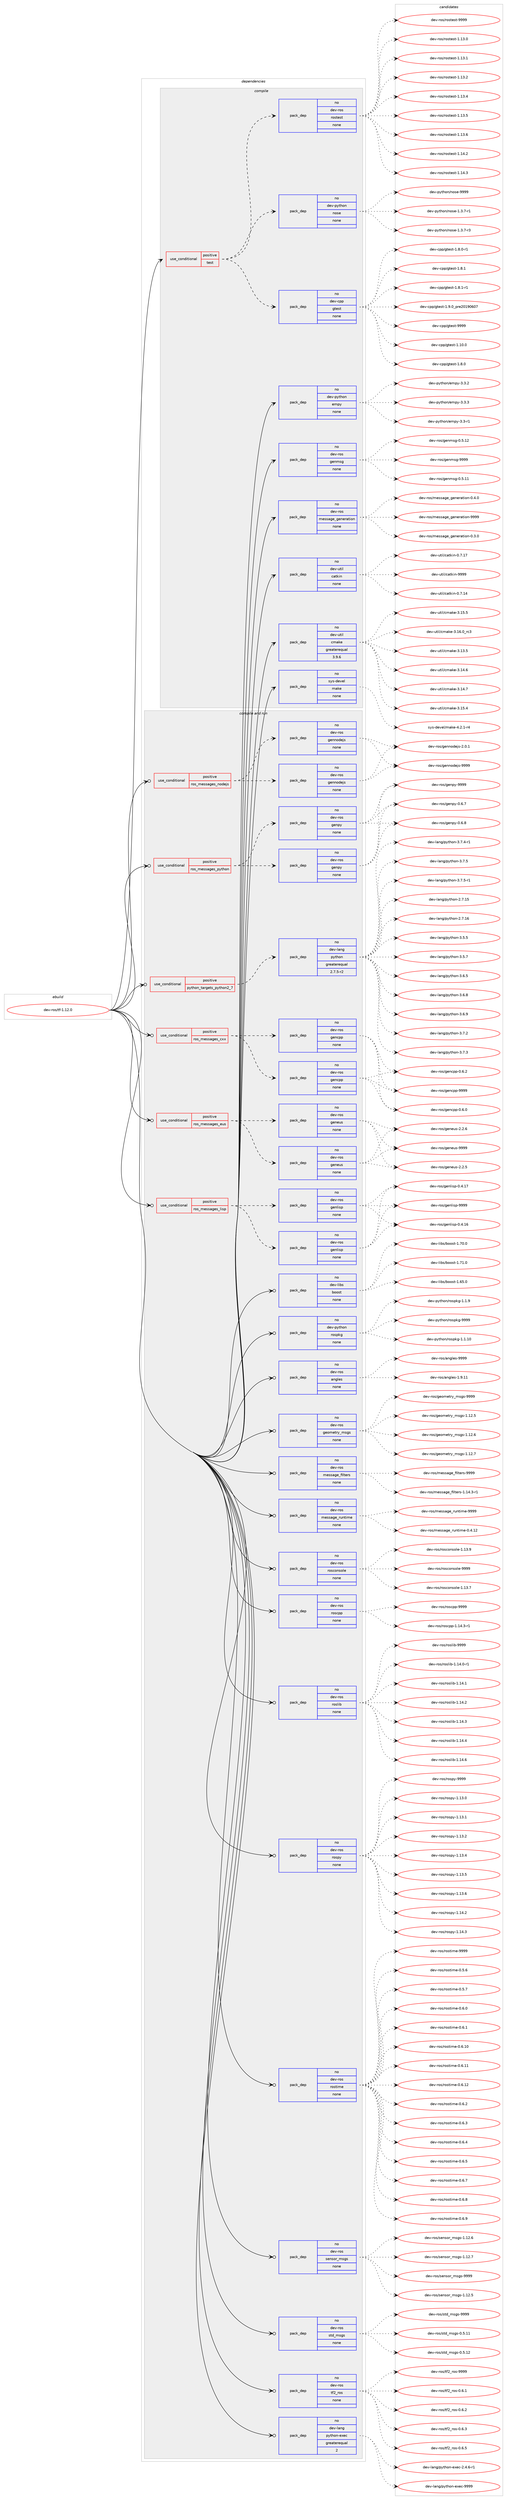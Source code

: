 digraph prolog {

# *************
# Graph options
# *************

newrank=true;
concentrate=true;
compound=true;
graph [rankdir=LR,fontname=Helvetica,fontsize=10,ranksep=1.5];#, ranksep=2.5, nodesep=0.2];
edge  [arrowhead=vee];
node  [fontname=Helvetica,fontsize=10];

# **********
# The ebuild
# **********

subgraph cluster_leftcol {
color=gray;
rank=same;
label=<<i>ebuild</i>>;
id [label="dev-ros/tf-1.12.0", color=red, width=4, href="../dev-ros/tf-1.12.0.svg"];
}

# ****************
# The dependencies
# ****************

subgraph cluster_midcol {
color=gray;
label=<<i>dependencies</i>>;
subgraph cluster_compile {
fillcolor="#eeeeee";
style=filled;
label=<<i>compile</i>>;
subgraph cond156175 {
dependency670715 [label=<<TABLE BORDER="0" CELLBORDER="1" CELLSPACING="0" CELLPADDING="4"><TR><TD ROWSPAN="3" CELLPADDING="10">use_conditional</TD></TR><TR><TD>positive</TD></TR><TR><TD>test</TD></TR></TABLE>>, shape=none, color=red];
subgraph pack502634 {
dependency670716 [label=<<TABLE BORDER="0" CELLBORDER="1" CELLSPACING="0" CELLPADDING="4" WIDTH="220"><TR><TD ROWSPAN="6" CELLPADDING="30">pack_dep</TD></TR><TR><TD WIDTH="110">no</TD></TR><TR><TD>dev-ros</TD></TR><TR><TD>rostest</TD></TR><TR><TD>none</TD></TR><TR><TD></TD></TR></TABLE>>, shape=none, color=blue];
}
dependency670715:e -> dependency670716:w [weight=20,style="dashed",arrowhead="vee"];
subgraph pack502635 {
dependency670717 [label=<<TABLE BORDER="0" CELLBORDER="1" CELLSPACING="0" CELLPADDING="4" WIDTH="220"><TR><TD ROWSPAN="6" CELLPADDING="30">pack_dep</TD></TR><TR><TD WIDTH="110">no</TD></TR><TR><TD>dev-cpp</TD></TR><TR><TD>gtest</TD></TR><TR><TD>none</TD></TR><TR><TD></TD></TR></TABLE>>, shape=none, color=blue];
}
dependency670715:e -> dependency670717:w [weight=20,style="dashed",arrowhead="vee"];
subgraph pack502636 {
dependency670718 [label=<<TABLE BORDER="0" CELLBORDER="1" CELLSPACING="0" CELLPADDING="4" WIDTH="220"><TR><TD ROWSPAN="6" CELLPADDING="30">pack_dep</TD></TR><TR><TD WIDTH="110">no</TD></TR><TR><TD>dev-python</TD></TR><TR><TD>nose</TD></TR><TR><TD>none</TD></TR><TR><TD></TD></TR></TABLE>>, shape=none, color=blue];
}
dependency670715:e -> dependency670718:w [weight=20,style="dashed",arrowhead="vee"];
}
id:e -> dependency670715:w [weight=20,style="solid",arrowhead="vee"];
subgraph pack502637 {
dependency670719 [label=<<TABLE BORDER="0" CELLBORDER="1" CELLSPACING="0" CELLPADDING="4" WIDTH="220"><TR><TD ROWSPAN="6" CELLPADDING="30">pack_dep</TD></TR><TR><TD WIDTH="110">no</TD></TR><TR><TD>dev-python</TD></TR><TR><TD>empy</TD></TR><TR><TD>none</TD></TR><TR><TD></TD></TR></TABLE>>, shape=none, color=blue];
}
id:e -> dependency670719:w [weight=20,style="solid",arrowhead="vee"];
subgraph pack502638 {
dependency670720 [label=<<TABLE BORDER="0" CELLBORDER="1" CELLSPACING="0" CELLPADDING="4" WIDTH="220"><TR><TD ROWSPAN="6" CELLPADDING="30">pack_dep</TD></TR><TR><TD WIDTH="110">no</TD></TR><TR><TD>dev-ros</TD></TR><TR><TD>genmsg</TD></TR><TR><TD>none</TD></TR><TR><TD></TD></TR></TABLE>>, shape=none, color=blue];
}
id:e -> dependency670720:w [weight=20,style="solid",arrowhead="vee"];
subgraph pack502639 {
dependency670721 [label=<<TABLE BORDER="0" CELLBORDER="1" CELLSPACING="0" CELLPADDING="4" WIDTH="220"><TR><TD ROWSPAN="6" CELLPADDING="30">pack_dep</TD></TR><TR><TD WIDTH="110">no</TD></TR><TR><TD>dev-ros</TD></TR><TR><TD>message_generation</TD></TR><TR><TD>none</TD></TR><TR><TD></TD></TR></TABLE>>, shape=none, color=blue];
}
id:e -> dependency670721:w [weight=20,style="solid",arrowhead="vee"];
subgraph pack502640 {
dependency670722 [label=<<TABLE BORDER="0" CELLBORDER="1" CELLSPACING="0" CELLPADDING="4" WIDTH="220"><TR><TD ROWSPAN="6" CELLPADDING="30">pack_dep</TD></TR><TR><TD WIDTH="110">no</TD></TR><TR><TD>dev-util</TD></TR><TR><TD>catkin</TD></TR><TR><TD>none</TD></TR><TR><TD></TD></TR></TABLE>>, shape=none, color=blue];
}
id:e -> dependency670722:w [weight=20,style="solid",arrowhead="vee"];
subgraph pack502641 {
dependency670723 [label=<<TABLE BORDER="0" CELLBORDER="1" CELLSPACING="0" CELLPADDING="4" WIDTH="220"><TR><TD ROWSPAN="6" CELLPADDING="30">pack_dep</TD></TR><TR><TD WIDTH="110">no</TD></TR><TR><TD>dev-util</TD></TR><TR><TD>cmake</TD></TR><TR><TD>greaterequal</TD></TR><TR><TD>3.9.6</TD></TR></TABLE>>, shape=none, color=blue];
}
id:e -> dependency670723:w [weight=20,style="solid",arrowhead="vee"];
subgraph pack502642 {
dependency670724 [label=<<TABLE BORDER="0" CELLBORDER="1" CELLSPACING="0" CELLPADDING="4" WIDTH="220"><TR><TD ROWSPAN="6" CELLPADDING="30">pack_dep</TD></TR><TR><TD WIDTH="110">no</TD></TR><TR><TD>sys-devel</TD></TR><TR><TD>make</TD></TR><TR><TD>none</TD></TR><TR><TD></TD></TR></TABLE>>, shape=none, color=blue];
}
id:e -> dependency670724:w [weight=20,style="solid",arrowhead="vee"];
}
subgraph cluster_compileandrun {
fillcolor="#eeeeee";
style=filled;
label=<<i>compile and run</i>>;
subgraph cond156176 {
dependency670725 [label=<<TABLE BORDER="0" CELLBORDER="1" CELLSPACING="0" CELLPADDING="4"><TR><TD ROWSPAN="3" CELLPADDING="10">use_conditional</TD></TR><TR><TD>positive</TD></TR><TR><TD>python_targets_python2_7</TD></TR></TABLE>>, shape=none, color=red];
subgraph pack502643 {
dependency670726 [label=<<TABLE BORDER="0" CELLBORDER="1" CELLSPACING="0" CELLPADDING="4" WIDTH="220"><TR><TD ROWSPAN="6" CELLPADDING="30">pack_dep</TD></TR><TR><TD WIDTH="110">no</TD></TR><TR><TD>dev-lang</TD></TR><TR><TD>python</TD></TR><TR><TD>greaterequal</TD></TR><TR><TD>2.7.5-r2</TD></TR></TABLE>>, shape=none, color=blue];
}
dependency670725:e -> dependency670726:w [weight=20,style="dashed",arrowhead="vee"];
}
id:e -> dependency670725:w [weight=20,style="solid",arrowhead="odotvee"];
subgraph cond156177 {
dependency670727 [label=<<TABLE BORDER="0" CELLBORDER="1" CELLSPACING="0" CELLPADDING="4"><TR><TD ROWSPAN="3" CELLPADDING="10">use_conditional</TD></TR><TR><TD>positive</TD></TR><TR><TD>ros_messages_cxx</TD></TR></TABLE>>, shape=none, color=red];
subgraph pack502644 {
dependency670728 [label=<<TABLE BORDER="0" CELLBORDER="1" CELLSPACING="0" CELLPADDING="4" WIDTH="220"><TR><TD ROWSPAN="6" CELLPADDING="30">pack_dep</TD></TR><TR><TD WIDTH="110">no</TD></TR><TR><TD>dev-ros</TD></TR><TR><TD>gencpp</TD></TR><TR><TD>none</TD></TR><TR><TD></TD></TR></TABLE>>, shape=none, color=blue];
}
dependency670727:e -> dependency670728:w [weight=20,style="dashed",arrowhead="vee"];
subgraph pack502645 {
dependency670729 [label=<<TABLE BORDER="0" CELLBORDER="1" CELLSPACING="0" CELLPADDING="4" WIDTH="220"><TR><TD ROWSPAN="6" CELLPADDING="30">pack_dep</TD></TR><TR><TD WIDTH="110">no</TD></TR><TR><TD>dev-ros</TD></TR><TR><TD>gencpp</TD></TR><TR><TD>none</TD></TR><TR><TD></TD></TR></TABLE>>, shape=none, color=blue];
}
dependency670727:e -> dependency670729:w [weight=20,style="dashed",arrowhead="vee"];
}
id:e -> dependency670727:w [weight=20,style="solid",arrowhead="odotvee"];
subgraph cond156178 {
dependency670730 [label=<<TABLE BORDER="0" CELLBORDER="1" CELLSPACING="0" CELLPADDING="4"><TR><TD ROWSPAN="3" CELLPADDING="10">use_conditional</TD></TR><TR><TD>positive</TD></TR><TR><TD>ros_messages_eus</TD></TR></TABLE>>, shape=none, color=red];
subgraph pack502646 {
dependency670731 [label=<<TABLE BORDER="0" CELLBORDER="1" CELLSPACING="0" CELLPADDING="4" WIDTH="220"><TR><TD ROWSPAN="6" CELLPADDING="30">pack_dep</TD></TR><TR><TD WIDTH="110">no</TD></TR><TR><TD>dev-ros</TD></TR><TR><TD>geneus</TD></TR><TR><TD>none</TD></TR><TR><TD></TD></TR></TABLE>>, shape=none, color=blue];
}
dependency670730:e -> dependency670731:w [weight=20,style="dashed",arrowhead="vee"];
subgraph pack502647 {
dependency670732 [label=<<TABLE BORDER="0" CELLBORDER="1" CELLSPACING="0" CELLPADDING="4" WIDTH="220"><TR><TD ROWSPAN="6" CELLPADDING="30">pack_dep</TD></TR><TR><TD WIDTH="110">no</TD></TR><TR><TD>dev-ros</TD></TR><TR><TD>geneus</TD></TR><TR><TD>none</TD></TR><TR><TD></TD></TR></TABLE>>, shape=none, color=blue];
}
dependency670730:e -> dependency670732:w [weight=20,style="dashed",arrowhead="vee"];
}
id:e -> dependency670730:w [weight=20,style="solid",arrowhead="odotvee"];
subgraph cond156179 {
dependency670733 [label=<<TABLE BORDER="0" CELLBORDER="1" CELLSPACING="0" CELLPADDING="4"><TR><TD ROWSPAN="3" CELLPADDING="10">use_conditional</TD></TR><TR><TD>positive</TD></TR><TR><TD>ros_messages_lisp</TD></TR></TABLE>>, shape=none, color=red];
subgraph pack502648 {
dependency670734 [label=<<TABLE BORDER="0" CELLBORDER="1" CELLSPACING="0" CELLPADDING="4" WIDTH="220"><TR><TD ROWSPAN="6" CELLPADDING="30">pack_dep</TD></TR><TR><TD WIDTH="110">no</TD></TR><TR><TD>dev-ros</TD></TR><TR><TD>genlisp</TD></TR><TR><TD>none</TD></TR><TR><TD></TD></TR></TABLE>>, shape=none, color=blue];
}
dependency670733:e -> dependency670734:w [weight=20,style="dashed",arrowhead="vee"];
subgraph pack502649 {
dependency670735 [label=<<TABLE BORDER="0" CELLBORDER="1" CELLSPACING="0" CELLPADDING="4" WIDTH="220"><TR><TD ROWSPAN="6" CELLPADDING="30">pack_dep</TD></TR><TR><TD WIDTH="110">no</TD></TR><TR><TD>dev-ros</TD></TR><TR><TD>genlisp</TD></TR><TR><TD>none</TD></TR><TR><TD></TD></TR></TABLE>>, shape=none, color=blue];
}
dependency670733:e -> dependency670735:w [weight=20,style="dashed",arrowhead="vee"];
}
id:e -> dependency670733:w [weight=20,style="solid",arrowhead="odotvee"];
subgraph cond156180 {
dependency670736 [label=<<TABLE BORDER="0" CELLBORDER="1" CELLSPACING="0" CELLPADDING="4"><TR><TD ROWSPAN="3" CELLPADDING="10">use_conditional</TD></TR><TR><TD>positive</TD></TR><TR><TD>ros_messages_nodejs</TD></TR></TABLE>>, shape=none, color=red];
subgraph pack502650 {
dependency670737 [label=<<TABLE BORDER="0" CELLBORDER="1" CELLSPACING="0" CELLPADDING="4" WIDTH="220"><TR><TD ROWSPAN="6" CELLPADDING="30">pack_dep</TD></TR><TR><TD WIDTH="110">no</TD></TR><TR><TD>dev-ros</TD></TR><TR><TD>gennodejs</TD></TR><TR><TD>none</TD></TR><TR><TD></TD></TR></TABLE>>, shape=none, color=blue];
}
dependency670736:e -> dependency670737:w [weight=20,style="dashed",arrowhead="vee"];
subgraph pack502651 {
dependency670738 [label=<<TABLE BORDER="0" CELLBORDER="1" CELLSPACING="0" CELLPADDING="4" WIDTH="220"><TR><TD ROWSPAN="6" CELLPADDING="30">pack_dep</TD></TR><TR><TD WIDTH="110">no</TD></TR><TR><TD>dev-ros</TD></TR><TR><TD>gennodejs</TD></TR><TR><TD>none</TD></TR><TR><TD></TD></TR></TABLE>>, shape=none, color=blue];
}
dependency670736:e -> dependency670738:w [weight=20,style="dashed",arrowhead="vee"];
}
id:e -> dependency670736:w [weight=20,style="solid",arrowhead="odotvee"];
subgraph cond156181 {
dependency670739 [label=<<TABLE BORDER="0" CELLBORDER="1" CELLSPACING="0" CELLPADDING="4"><TR><TD ROWSPAN="3" CELLPADDING="10">use_conditional</TD></TR><TR><TD>positive</TD></TR><TR><TD>ros_messages_python</TD></TR></TABLE>>, shape=none, color=red];
subgraph pack502652 {
dependency670740 [label=<<TABLE BORDER="0" CELLBORDER="1" CELLSPACING="0" CELLPADDING="4" WIDTH="220"><TR><TD ROWSPAN="6" CELLPADDING="30">pack_dep</TD></TR><TR><TD WIDTH="110">no</TD></TR><TR><TD>dev-ros</TD></TR><TR><TD>genpy</TD></TR><TR><TD>none</TD></TR><TR><TD></TD></TR></TABLE>>, shape=none, color=blue];
}
dependency670739:e -> dependency670740:w [weight=20,style="dashed",arrowhead="vee"];
subgraph pack502653 {
dependency670741 [label=<<TABLE BORDER="0" CELLBORDER="1" CELLSPACING="0" CELLPADDING="4" WIDTH="220"><TR><TD ROWSPAN="6" CELLPADDING="30">pack_dep</TD></TR><TR><TD WIDTH="110">no</TD></TR><TR><TD>dev-ros</TD></TR><TR><TD>genpy</TD></TR><TR><TD>none</TD></TR><TR><TD></TD></TR></TABLE>>, shape=none, color=blue];
}
dependency670739:e -> dependency670741:w [weight=20,style="dashed",arrowhead="vee"];
}
id:e -> dependency670739:w [weight=20,style="solid",arrowhead="odotvee"];
subgraph pack502654 {
dependency670742 [label=<<TABLE BORDER="0" CELLBORDER="1" CELLSPACING="0" CELLPADDING="4" WIDTH="220"><TR><TD ROWSPAN="6" CELLPADDING="30">pack_dep</TD></TR><TR><TD WIDTH="110">no</TD></TR><TR><TD>dev-lang</TD></TR><TR><TD>python-exec</TD></TR><TR><TD>greaterequal</TD></TR><TR><TD>2</TD></TR></TABLE>>, shape=none, color=blue];
}
id:e -> dependency670742:w [weight=20,style="solid",arrowhead="odotvee"];
subgraph pack502655 {
dependency670743 [label=<<TABLE BORDER="0" CELLBORDER="1" CELLSPACING="0" CELLPADDING="4" WIDTH="220"><TR><TD ROWSPAN="6" CELLPADDING="30">pack_dep</TD></TR><TR><TD WIDTH="110">no</TD></TR><TR><TD>dev-libs</TD></TR><TR><TD>boost</TD></TR><TR><TD>none</TD></TR><TR><TD></TD></TR></TABLE>>, shape=none, color=blue];
}
id:e -> dependency670743:w [weight=20,style="solid",arrowhead="odotvee"];
subgraph pack502656 {
dependency670744 [label=<<TABLE BORDER="0" CELLBORDER="1" CELLSPACING="0" CELLPADDING="4" WIDTH="220"><TR><TD ROWSPAN="6" CELLPADDING="30">pack_dep</TD></TR><TR><TD WIDTH="110">no</TD></TR><TR><TD>dev-python</TD></TR><TR><TD>rospkg</TD></TR><TR><TD>none</TD></TR><TR><TD></TD></TR></TABLE>>, shape=none, color=blue];
}
id:e -> dependency670744:w [weight=20,style="solid",arrowhead="odotvee"];
subgraph pack502657 {
dependency670745 [label=<<TABLE BORDER="0" CELLBORDER="1" CELLSPACING="0" CELLPADDING="4" WIDTH="220"><TR><TD ROWSPAN="6" CELLPADDING="30">pack_dep</TD></TR><TR><TD WIDTH="110">no</TD></TR><TR><TD>dev-ros</TD></TR><TR><TD>angles</TD></TR><TR><TD>none</TD></TR><TR><TD></TD></TR></TABLE>>, shape=none, color=blue];
}
id:e -> dependency670745:w [weight=20,style="solid",arrowhead="odotvee"];
subgraph pack502658 {
dependency670746 [label=<<TABLE BORDER="0" CELLBORDER="1" CELLSPACING="0" CELLPADDING="4" WIDTH="220"><TR><TD ROWSPAN="6" CELLPADDING="30">pack_dep</TD></TR><TR><TD WIDTH="110">no</TD></TR><TR><TD>dev-ros</TD></TR><TR><TD>geometry_msgs</TD></TR><TR><TD>none</TD></TR><TR><TD></TD></TR></TABLE>>, shape=none, color=blue];
}
id:e -> dependency670746:w [weight=20,style="solid",arrowhead="odotvee"];
subgraph pack502659 {
dependency670747 [label=<<TABLE BORDER="0" CELLBORDER="1" CELLSPACING="0" CELLPADDING="4" WIDTH="220"><TR><TD ROWSPAN="6" CELLPADDING="30">pack_dep</TD></TR><TR><TD WIDTH="110">no</TD></TR><TR><TD>dev-ros</TD></TR><TR><TD>message_filters</TD></TR><TR><TD>none</TD></TR><TR><TD></TD></TR></TABLE>>, shape=none, color=blue];
}
id:e -> dependency670747:w [weight=20,style="solid",arrowhead="odotvee"];
subgraph pack502660 {
dependency670748 [label=<<TABLE BORDER="0" CELLBORDER="1" CELLSPACING="0" CELLPADDING="4" WIDTH="220"><TR><TD ROWSPAN="6" CELLPADDING="30">pack_dep</TD></TR><TR><TD WIDTH="110">no</TD></TR><TR><TD>dev-ros</TD></TR><TR><TD>message_runtime</TD></TR><TR><TD>none</TD></TR><TR><TD></TD></TR></TABLE>>, shape=none, color=blue];
}
id:e -> dependency670748:w [weight=20,style="solid",arrowhead="odotvee"];
subgraph pack502661 {
dependency670749 [label=<<TABLE BORDER="0" CELLBORDER="1" CELLSPACING="0" CELLPADDING="4" WIDTH="220"><TR><TD ROWSPAN="6" CELLPADDING="30">pack_dep</TD></TR><TR><TD WIDTH="110">no</TD></TR><TR><TD>dev-ros</TD></TR><TR><TD>rosconsole</TD></TR><TR><TD>none</TD></TR><TR><TD></TD></TR></TABLE>>, shape=none, color=blue];
}
id:e -> dependency670749:w [weight=20,style="solid",arrowhead="odotvee"];
subgraph pack502662 {
dependency670750 [label=<<TABLE BORDER="0" CELLBORDER="1" CELLSPACING="0" CELLPADDING="4" WIDTH="220"><TR><TD ROWSPAN="6" CELLPADDING="30">pack_dep</TD></TR><TR><TD WIDTH="110">no</TD></TR><TR><TD>dev-ros</TD></TR><TR><TD>roscpp</TD></TR><TR><TD>none</TD></TR><TR><TD></TD></TR></TABLE>>, shape=none, color=blue];
}
id:e -> dependency670750:w [weight=20,style="solid",arrowhead="odotvee"];
subgraph pack502663 {
dependency670751 [label=<<TABLE BORDER="0" CELLBORDER="1" CELLSPACING="0" CELLPADDING="4" WIDTH="220"><TR><TD ROWSPAN="6" CELLPADDING="30">pack_dep</TD></TR><TR><TD WIDTH="110">no</TD></TR><TR><TD>dev-ros</TD></TR><TR><TD>roslib</TD></TR><TR><TD>none</TD></TR><TR><TD></TD></TR></TABLE>>, shape=none, color=blue];
}
id:e -> dependency670751:w [weight=20,style="solid",arrowhead="odotvee"];
subgraph pack502664 {
dependency670752 [label=<<TABLE BORDER="0" CELLBORDER="1" CELLSPACING="0" CELLPADDING="4" WIDTH="220"><TR><TD ROWSPAN="6" CELLPADDING="30">pack_dep</TD></TR><TR><TD WIDTH="110">no</TD></TR><TR><TD>dev-ros</TD></TR><TR><TD>rospy</TD></TR><TR><TD>none</TD></TR><TR><TD></TD></TR></TABLE>>, shape=none, color=blue];
}
id:e -> dependency670752:w [weight=20,style="solid",arrowhead="odotvee"];
subgraph pack502665 {
dependency670753 [label=<<TABLE BORDER="0" CELLBORDER="1" CELLSPACING="0" CELLPADDING="4" WIDTH="220"><TR><TD ROWSPAN="6" CELLPADDING="30">pack_dep</TD></TR><TR><TD WIDTH="110">no</TD></TR><TR><TD>dev-ros</TD></TR><TR><TD>rostime</TD></TR><TR><TD>none</TD></TR><TR><TD></TD></TR></TABLE>>, shape=none, color=blue];
}
id:e -> dependency670753:w [weight=20,style="solid",arrowhead="odotvee"];
subgraph pack502666 {
dependency670754 [label=<<TABLE BORDER="0" CELLBORDER="1" CELLSPACING="0" CELLPADDING="4" WIDTH="220"><TR><TD ROWSPAN="6" CELLPADDING="30">pack_dep</TD></TR><TR><TD WIDTH="110">no</TD></TR><TR><TD>dev-ros</TD></TR><TR><TD>sensor_msgs</TD></TR><TR><TD>none</TD></TR><TR><TD></TD></TR></TABLE>>, shape=none, color=blue];
}
id:e -> dependency670754:w [weight=20,style="solid",arrowhead="odotvee"];
subgraph pack502667 {
dependency670755 [label=<<TABLE BORDER="0" CELLBORDER="1" CELLSPACING="0" CELLPADDING="4" WIDTH="220"><TR><TD ROWSPAN="6" CELLPADDING="30">pack_dep</TD></TR><TR><TD WIDTH="110">no</TD></TR><TR><TD>dev-ros</TD></TR><TR><TD>std_msgs</TD></TR><TR><TD>none</TD></TR><TR><TD></TD></TR></TABLE>>, shape=none, color=blue];
}
id:e -> dependency670755:w [weight=20,style="solid",arrowhead="odotvee"];
subgraph pack502668 {
dependency670756 [label=<<TABLE BORDER="0" CELLBORDER="1" CELLSPACING="0" CELLPADDING="4" WIDTH="220"><TR><TD ROWSPAN="6" CELLPADDING="30">pack_dep</TD></TR><TR><TD WIDTH="110">no</TD></TR><TR><TD>dev-ros</TD></TR><TR><TD>tf2_ros</TD></TR><TR><TD>none</TD></TR><TR><TD></TD></TR></TABLE>>, shape=none, color=blue];
}
id:e -> dependency670756:w [weight=20,style="solid",arrowhead="odotvee"];
}
subgraph cluster_run {
fillcolor="#eeeeee";
style=filled;
label=<<i>run</i>>;
}
}

# **************
# The candidates
# **************

subgraph cluster_choices {
rank=same;
color=gray;
label=<<i>candidates</i>>;

subgraph choice502634 {
color=black;
nodesep=1;
choice100101118451141111154711411111511610111511645494649514648 [label="dev-ros/rostest-1.13.0", color=red, width=4,href="../dev-ros/rostest-1.13.0.svg"];
choice100101118451141111154711411111511610111511645494649514649 [label="dev-ros/rostest-1.13.1", color=red, width=4,href="../dev-ros/rostest-1.13.1.svg"];
choice100101118451141111154711411111511610111511645494649514650 [label="dev-ros/rostest-1.13.2", color=red, width=4,href="../dev-ros/rostest-1.13.2.svg"];
choice100101118451141111154711411111511610111511645494649514652 [label="dev-ros/rostest-1.13.4", color=red, width=4,href="../dev-ros/rostest-1.13.4.svg"];
choice100101118451141111154711411111511610111511645494649514653 [label="dev-ros/rostest-1.13.5", color=red, width=4,href="../dev-ros/rostest-1.13.5.svg"];
choice100101118451141111154711411111511610111511645494649514654 [label="dev-ros/rostest-1.13.6", color=red, width=4,href="../dev-ros/rostest-1.13.6.svg"];
choice100101118451141111154711411111511610111511645494649524650 [label="dev-ros/rostest-1.14.2", color=red, width=4,href="../dev-ros/rostest-1.14.2.svg"];
choice100101118451141111154711411111511610111511645494649524651 [label="dev-ros/rostest-1.14.3", color=red, width=4,href="../dev-ros/rostest-1.14.3.svg"];
choice10010111845114111115471141111151161011151164557575757 [label="dev-ros/rostest-9999", color=red, width=4,href="../dev-ros/rostest-9999.svg"];
dependency670716:e -> choice100101118451141111154711411111511610111511645494649514648:w [style=dotted,weight="100"];
dependency670716:e -> choice100101118451141111154711411111511610111511645494649514649:w [style=dotted,weight="100"];
dependency670716:e -> choice100101118451141111154711411111511610111511645494649514650:w [style=dotted,weight="100"];
dependency670716:e -> choice100101118451141111154711411111511610111511645494649514652:w [style=dotted,weight="100"];
dependency670716:e -> choice100101118451141111154711411111511610111511645494649514653:w [style=dotted,weight="100"];
dependency670716:e -> choice100101118451141111154711411111511610111511645494649514654:w [style=dotted,weight="100"];
dependency670716:e -> choice100101118451141111154711411111511610111511645494649524650:w [style=dotted,weight="100"];
dependency670716:e -> choice100101118451141111154711411111511610111511645494649524651:w [style=dotted,weight="100"];
dependency670716:e -> choice10010111845114111115471141111151161011151164557575757:w [style=dotted,weight="100"];
}
subgraph choice502635 {
color=black;
nodesep=1;
choice10010111845991121124710311610111511645494649484648 [label="dev-cpp/gtest-1.10.0", color=red, width=4,href="../dev-cpp/gtest-1.10.0.svg"];
choice100101118459911211247103116101115116454946564648 [label="dev-cpp/gtest-1.8.0", color=red, width=4,href="../dev-cpp/gtest-1.8.0.svg"];
choice1001011184599112112471031161011151164549465646484511449 [label="dev-cpp/gtest-1.8.0-r1", color=red, width=4,href="../dev-cpp/gtest-1.8.0-r1.svg"];
choice100101118459911211247103116101115116454946564649 [label="dev-cpp/gtest-1.8.1", color=red, width=4,href="../dev-cpp/gtest-1.8.1.svg"];
choice1001011184599112112471031161011151164549465646494511449 [label="dev-cpp/gtest-1.8.1-r1", color=red, width=4,href="../dev-cpp/gtest-1.8.1-r1.svg"];
choice100101118459911211247103116101115116454946574648951121141015048495748544855 [label="dev-cpp/gtest-1.9.0_pre20190607", color=red, width=4,href="../dev-cpp/gtest-1.9.0_pre20190607.svg"];
choice1001011184599112112471031161011151164557575757 [label="dev-cpp/gtest-9999", color=red, width=4,href="../dev-cpp/gtest-9999.svg"];
dependency670717:e -> choice10010111845991121124710311610111511645494649484648:w [style=dotted,weight="100"];
dependency670717:e -> choice100101118459911211247103116101115116454946564648:w [style=dotted,weight="100"];
dependency670717:e -> choice1001011184599112112471031161011151164549465646484511449:w [style=dotted,weight="100"];
dependency670717:e -> choice100101118459911211247103116101115116454946564649:w [style=dotted,weight="100"];
dependency670717:e -> choice1001011184599112112471031161011151164549465646494511449:w [style=dotted,weight="100"];
dependency670717:e -> choice100101118459911211247103116101115116454946574648951121141015048495748544855:w [style=dotted,weight="100"];
dependency670717:e -> choice1001011184599112112471031161011151164557575757:w [style=dotted,weight="100"];
}
subgraph choice502636 {
color=black;
nodesep=1;
choice10010111845112121116104111110471101111151014549465146554511449 [label="dev-python/nose-1.3.7-r1", color=red, width=4,href="../dev-python/nose-1.3.7-r1.svg"];
choice10010111845112121116104111110471101111151014549465146554511451 [label="dev-python/nose-1.3.7-r3", color=red, width=4,href="../dev-python/nose-1.3.7-r3.svg"];
choice10010111845112121116104111110471101111151014557575757 [label="dev-python/nose-9999", color=red, width=4,href="../dev-python/nose-9999.svg"];
dependency670718:e -> choice10010111845112121116104111110471101111151014549465146554511449:w [style=dotted,weight="100"];
dependency670718:e -> choice10010111845112121116104111110471101111151014549465146554511451:w [style=dotted,weight="100"];
dependency670718:e -> choice10010111845112121116104111110471101111151014557575757:w [style=dotted,weight="100"];
}
subgraph choice502637 {
color=black;
nodesep=1;
choice1001011184511212111610411111047101109112121455146514511449 [label="dev-python/empy-3.3-r1", color=red, width=4,href="../dev-python/empy-3.3-r1.svg"];
choice1001011184511212111610411111047101109112121455146514650 [label="dev-python/empy-3.3.2", color=red, width=4,href="../dev-python/empy-3.3.2.svg"];
choice1001011184511212111610411111047101109112121455146514651 [label="dev-python/empy-3.3.3", color=red, width=4,href="../dev-python/empy-3.3.3.svg"];
dependency670719:e -> choice1001011184511212111610411111047101109112121455146514511449:w [style=dotted,weight="100"];
dependency670719:e -> choice1001011184511212111610411111047101109112121455146514650:w [style=dotted,weight="100"];
dependency670719:e -> choice1001011184511212111610411111047101109112121455146514651:w [style=dotted,weight="100"];
}
subgraph choice502638 {
color=black;
nodesep=1;
choice100101118451141111154710310111010911510345484653464949 [label="dev-ros/genmsg-0.5.11", color=red, width=4,href="../dev-ros/genmsg-0.5.11.svg"];
choice100101118451141111154710310111010911510345484653464950 [label="dev-ros/genmsg-0.5.12", color=red, width=4,href="../dev-ros/genmsg-0.5.12.svg"];
choice10010111845114111115471031011101091151034557575757 [label="dev-ros/genmsg-9999", color=red, width=4,href="../dev-ros/genmsg-9999.svg"];
dependency670720:e -> choice100101118451141111154710310111010911510345484653464949:w [style=dotted,weight="100"];
dependency670720:e -> choice100101118451141111154710310111010911510345484653464950:w [style=dotted,weight="100"];
dependency670720:e -> choice10010111845114111115471031011101091151034557575757:w [style=dotted,weight="100"];
}
subgraph choice502639 {
color=black;
nodesep=1;
choice1001011184511411111547109101115115971031019510310111010111497116105111110454846514648 [label="dev-ros/message_generation-0.3.0", color=red, width=4,href="../dev-ros/message_generation-0.3.0.svg"];
choice1001011184511411111547109101115115971031019510310111010111497116105111110454846524648 [label="dev-ros/message_generation-0.4.0", color=red, width=4,href="../dev-ros/message_generation-0.4.0.svg"];
choice10010111845114111115471091011151159710310195103101110101114971161051111104557575757 [label="dev-ros/message_generation-9999", color=red, width=4,href="../dev-ros/message_generation-9999.svg"];
dependency670721:e -> choice1001011184511411111547109101115115971031019510310111010111497116105111110454846514648:w [style=dotted,weight="100"];
dependency670721:e -> choice1001011184511411111547109101115115971031019510310111010111497116105111110454846524648:w [style=dotted,weight="100"];
dependency670721:e -> choice10010111845114111115471091011151159710310195103101110101114971161051111104557575757:w [style=dotted,weight="100"];
}
subgraph choice502640 {
color=black;
nodesep=1;
choice1001011184511711610510847999711610710511045484655464952 [label="dev-util/catkin-0.7.14", color=red, width=4,href="../dev-util/catkin-0.7.14.svg"];
choice1001011184511711610510847999711610710511045484655464955 [label="dev-util/catkin-0.7.17", color=red, width=4,href="../dev-util/catkin-0.7.17.svg"];
choice100101118451171161051084799971161071051104557575757 [label="dev-util/catkin-9999", color=red, width=4,href="../dev-util/catkin-9999.svg"];
dependency670722:e -> choice1001011184511711610510847999711610710511045484655464952:w [style=dotted,weight="100"];
dependency670722:e -> choice1001011184511711610510847999711610710511045484655464955:w [style=dotted,weight="100"];
dependency670722:e -> choice100101118451171161051084799971161071051104557575757:w [style=dotted,weight="100"];
}
subgraph choice502641 {
color=black;
nodesep=1;
choice1001011184511711610510847991099710710145514649514653 [label="dev-util/cmake-3.13.5", color=red, width=4,href="../dev-util/cmake-3.13.5.svg"];
choice1001011184511711610510847991099710710145514649524654 [label="dev-util/cmake-3.14.6", color=red, width=4,href="../dev-util/cmake-3.14.6.svg"];
choice1001011184511711610510847991099710710145514649524655 [label="dev-util/cmake-3.14.7", color=red, width=4,href="../dev-util/cmake-3.14.7.svg"];
choice1001011184511711610510847991099710710145514649534652 [label="dev-util/cmake-3.15.4", color=red, width=4,href="../dev-util/cmake-3.15.4.svg"];
choice1001011184511711610510847991099710710145514649534653 [label="dev-util/cmake-3.15.5", color=red, width=4,href="../dev-util/cmake-3.15.5.svg"];
choice1001011184511711610510847991099710710145514649544648951149951 [label="dev-util/cmake-3.16.0_rc3", color=red, width=4,href="../dev-util/cmake-3.16.0_rc3.svg"];
dependency670723:e -> choice1001011184511711610510847991099710710145514649514653:w [style=dotted,weight="100"];
dependency670723:e -> choice1001011184511711610510847991099710710145514649524654:w [style=dotted,weight="100"];
dependency670723:e -> choice1001011184511711610510847991099710710145514649524655:w [style=dotted,weight="100"];
dependency670723:e -> choice1001011184511711610510847991099710710145514649534652:w [style=dotted,weight="100"];
dependency670723:e -> choice1001011184511711610510847991099710710145514649534653:w [style=dotted,weight="100"];
dependency670723:e -> choice1001011184511711610510847991099710710145514649544648951149951:w [style=dotted,weight="100"];
}
subgraph choice502642 {
color=black;
nodesep=1;
choice1151211154510010111810110847109971071014552465046494511452 [label="sys-devel/make-4.2.1-r4", color=red, width=4,href="../sys-devel/make-4.2.1-r4.svg"];
dependency670724:e -> choice1151211154510010111810110847109971071014552465046494511452:w [style=dotted,weight="100"];
}
subgraph choice502643 {
color=black;
nodesep=1;
choice10010111845108971101034711212111610411111045504655464953 [label="dev-lang/python-2.7.15", color=red, width=4,href="../dev-lang/python-2.7.15.svg"];
choice10010111845108971101034711212111610411111045504655464954 [label="dev-lang/python-2.7.16", color=red, width=4,href="../dev-lang/python-2.7.16.svg"];
choice100101118451089711010347112121116104111110455146534653 [label="dev-lang/python-3.5.5", color=red, width=4,href="../dev-lang/python-3.5.5.svg"];
choice100101118451089711010347112121116104111110455146534655 [label="dev-lang/python-3.5.7", color=red, width=4,href="../dev-lang/python-3.5.7.svg"];
choice100101118451089711010347112121116104111110455146544653 [label="dev-lang/python-3.6.5", color=red, width=4,href="../dev-lang/python-3.6.5.svg"];
choice100101118451089711010347112121116104111110455146544656 [label="dev-lang/python-3.6.8", color=red, width=4,href="../dev-lang/python-3.6.8.svg"];
choice100101118451089711010347112121116104111110455146544657 [label="dev-lang/python-3.6.9", color=red, width=4,href="../dev-lang/python-3.6.9.svg"];
choice100101118451089711010347112121116104111110455146554650 [label="dev-lang/python-3.7.2", color=red, width=4,href="../dev-lang/python-3.7.2.svg"];
choice100101118451089711010347112121116104111110455146554651 [label="dev-lang/python-3.7.3", color=red, width=4,href="../dev-lang/python-3.7.3.svg"];
choice1001011184510897110103471121211161041111104551465546524511449 [label="dev-lang/python-3.7.4-r1", color=red, width=4,href="../dev-lang/python-3.7.4-r1.svg"];
choice100101118451089711010347112121116104111110455146554653 [label="dev-lang/python-3.7.5", color=red, width=4,href="../dev-lang/python-3.7.5.svg"];
choice1001011184510897110103471121211161041111104551465546534511449 [label="dev-lang/python-3.7.5-r1", color=red, width=4,href="../dev-lang/python-3.7.5-r1.svg"];
dependency670726:e -> choice10010111845108971101034711212111610411111045504655464953:w [style=dotted,weight="100"];
dependency670726:e -> choice10010111845108971101034711212111610411111045504655464954:w [style=dotted,weight="100"];
dependency670726:e -> choice100101118451089711010347112121116104111110455146534653:w [style=dotted,weight="100"];
dependency670726:e -> choice100101118451089711010347112121116104111110455146534655:w [style=dotted,weight="100"];
dependency670726:e -> choice100101118451089711010347112121116104111110455146544653:w [style=dotted,weight="100"];
dependency670726:e -> choice100101118451089711010347112121116104111110455146544656:w [style=dotted,weight="100"];
dependency670726:e -> choice100101118451089711010347112121116104111110455146544657:w [style=dotted,weight="100"];
dependency670726:e -> choice100101118451089711010347112121116104111110455146554650:w [style=dotted,weight="100"];
dependency670726:e -> choice100101118451089711010347112121116104111110455146554651:w [style=dotted,weight="100"];
dependency670726:e -> choice1001011184510897110103471121211161041111104551465546524511449:w [style=dotted,weight="100"];
dependency670726:e -> choice100101118451089711010347112121116104111110455146554653:w [style=dotted,weight="100"];
dependency670726:e -> choice1001011184510897110103471121211161041111104551465546534511449:w [style=dotted,weight="100"];
}
subgraph choice502644 {
color=black;
nodesep=1;
choice100101118451141111154710310111099112112454846544648 [label="dev-ros/gencpp-0.6.0", color=red, width=4,href="../dev-ros/gencpp-0.6.0.svg"];
choice100101118451141111154710310111099112112454846544650 [label="dev-ros/gencpp-0.6.2", color=red, width=4,href="../dev-ros/gencpp-0.6.2.svg"];
choice1001011184511411111547103101110991121124557575757 [label="dev-ros/gencpp-9999", color=red, width=4,href="../dev-ros/gencpp-9999.svg"];
dependency670728:e -> choice100101118451141111154710310111099112112454846544648:w [style=dotted,weight="100"];
dependency670728:e -> choice100101118451141111154710310111099112112454846544650:w [style=dotted,weight="100"];
dependency670728:e -> choice1001011184511411111547103101110991121124557575757:w [style=dotted,weight="100"];
}
subgraph choice502645 {
color=black;
nodesep=1;
choice100101118451141111154710310111099112112454846544648 [label="dev-ros/gencpp-0.6.0", color=red, width=4,href="../dev-ros/gencpp-0.6.0.svg"];
choice100101118451141111154710310111099112112454846544650 [label="dev-ros/gencpp-0.6.2", color=red, width=4,href="../dev-ros/gencpp-0.6.2.svg"];
choice1001011184511411111547103101110991121124557575757 [label="dev-ros/gencpp-9999", color=red, width=4,href="../dev-ros/gencpp-9999.svg"];
dependency670729:e -> choice100101118451141111154710310111099112112454846544648:w [style=dotted,weight="100"];
dependency670729:e -> choice100101118451141111154710310111099112112454846544650:w [style=dotted,weight="100"];
dependency670729:e -> choice1001011184511411111547103101110991121124557575757:w [style=dotted,weight="100"];
}
subgraph choice502646 {
color=black;
nodesep=1;
choice1001011184511411111547103101110101117115455046504653 [label="dev-ros/geneus-2.2.5", color=red, width=4,href="../dev-ros/geneus-2.2.5.svg"];
choice1001011184511411111547103101110101117115455046504654 [label="dev-ros/geneus-2.2.6", color=red, width=4,href="../dev-ros/geneus-2.2.6.svg"];
choice10010111845114111115471031011101011171154557575757 [label="dev-ros/geneus-9999", color=red, width=4,href="../dev-ros/geneus-9999.svg"];
dependency670731:e -> choice1001011184511411111547103101110101117115455046504653:w [style=dotted,weight="100"];
dependency670731:e -> choice1001011184511411111547103101110101117115455046504654:w [style=dotted,weight="100"];
dependency670731:e -> choice10010111845114111115471031011101011171154557575757:w [style=dotted,weight="100"];
}
subgraph choice502647 {
color=black;
nodesep=1;
choice1001011184511411111547103101110101117115455046504653 [label="dev-ros/geneus-2.2.5", color=red, width=4,href="../dev-ros/geneus-2.2.5.svg"];
choice1001011184511411111547103101110101117115455046504654 [label="dev-ros/geneus-2.2.6", color=red, width=4,href="../dev-ros/geneus-2.2.6.svg"];
choice10010111845114111115471031011101011171154557575757 [label="dev-ros/geneus-9999", color=red, width=4,href="../dev-ros/geneus-9999.svg"];
dependency670732:e -> choice1001011184511411111547103101110101117115455046504653:w [style=dotted,weight="100"];
dependency670732:e -> choice1001011184511411111547103101110101117115455046504654:w [style=dotted,weight="100"];
dependency670732:e -> choice10010111845114111115471031011101011171154557575757:w [style=dotted,weight="100"];
}
subgraph choice502648 {
color=black;
nodesep=1;
choice100101118451141111154710310111010810511511245484652464954 [label="dev-ros/genlisp-0.4.16", color=red, width=4,href="../dev-ros/genlisp-0.4.16.svg"];
choice100101118451141111154710310111010810511511245484652464955 [label="dev-ros/genlisp-0.4.17", color=red, width=4,href="../dev-ros/genlisp-0.4.17.svg"];
choice10010111845114111115471031011101081051151124557575757 [label="dev-ros/genlisp-9999", color=red, width=4,href="../dev-ros/genlisp-9999.svg"];
dependency670734:e -> choice100101118451141111154710310111010810511511245484652464954:w [style=dotted,weight="100"];
dependency670734:e -> choice100101118451141111154710310111010810511511245484652464955:w [style=dotted,weight="100"];
dependency670734:e -> choice10010111845114111115471031011101081051151124557575757:w [style=dotted,weight="100"];
}
subgraph choice502649 {
color=black;
nodesep=1;
choice100101118451141111154710310111010810511511245484652464954 [label="dev-ros/genlisp-0.4.16", color=red, width=4,href="../dev-ros/genlisp-0.4.16.svg"];
choice100101118451141111154710310111010810511511245484652464955 [label="dev-ros/genlisp-0.4.17", color=red, width=4,href="../dev-ros/genlisp-0.4.17.svg"];
choice10010111845114111115471031011101081051151124557575757 [label="dev-ros/genlisp-9999", color=red, width=4,href="../dev-ros/genlisp-9999.svg"];
dependency670735:e -> choice100101118451141111154710310111010810511511245484652464954:w [style=dotted,weight="100"];
dependency670735:e -> choice100101118451141111154710310111010810511511245484652464955:w [style=dotted,weight="100"];
dependency670735:e -> choice10010111845114111115471031011101081051151124557575757:w [style=dotted,weight="100"];
}
subgraph choice502650 {
color=black;
nodesep=1;
choice1001011184511411111547103101110110111100101106115455046484649 [label="dev-ros/gennodejs-2.0.1", color=red, width=4,href="../dev-ros/gennodejs-2.0.1.svg"];
choice10010111845114111115471031011101101111001011061154557575757 [label="dev-ros/gennodejs-9999", color=red, width=4,href="../dev-ros/gennodejs-9999.svg"];
dependency670737:e -> choice1001011184511411111547103101110110111100101106115455046484649:w [style=dotted,weight="100"];
dependency670737:e -> choice10010111845114111115471031011101101111001011061154557575757:w [style=dotted,weight="100"];
}
subgraph choice502651 {
color=black;
nodesep=1;
choice1001011184511411111547103101110110111100101106115455046484649 [label="dev-ros/gennodejs-2.0.1", color=red, width=4,href="../dev-ros/gennodejs-2.0.1.svg"];
choice10010111845114111115471031011101101111001011061154557575757 [label="dev-ros/gennodejs-9999", color=red, width=4,href="../dev-ros/gennodejs-9999.svg"];
dependency670738:e -> choice1001011184511411111547103101110110111100101106115455046484649:w [style=dotted,weight="100"];
dependency670738:e -> choice10010111845114111115471031011101101111001011061154557575757:w [style=dotted,weight="100"];
}
subgraph choice502652 {
color=black;
nodesep=1;
choice1001011184511411111547103101110112121454846544655 [label="dev-ros/genpy-0.6.7", color=red, width=4,href="../dev-ros/genpy-0.6.7.svg"];
choice1001011184511411111547103101110112121454846544656 [label="dev-ros/genpy-0.6.8", color=red, width=4,href="../dev-ros/genpy-0.6.8.svg"];
choice10010111845114111115471031011101121214557575757 [label="dev-ros/genpy-9999", color=red, width=4,href="../dev-ros/genpy-9999.svg"];
dependency670740:e -> choice1001011184511411111547103101110112121454846544655:w [style=dotted,weight="100"];
dependency670740:e -> choice1001011184511411111547103101110112121454846544656:w [style=dotted,weight="100"];
dependency670740:e -> choice10010111845114111115471031011101121214557575757:w [style=dotted,weight="100"];
}
subgraph choice502653 {
color=black;
nodesep=1;
choice1001011184511411111547103101110112121454846544655 [label="dev-ros/genpy-0.6.7", color=red, width=4,href="../dev-ros/genpy-0.6.7.svg"];
choice1001011184511411111547103101110112121454846544656 [label="dev-ros/genpy-0.6.8", color=red, width=4,href="../dev-ros/genpy-0.6.8.svg"];
choice10010111845114111115471031011101121214557575757 [label="dev-ros/genpy-9999", color=red, width=4,href="../dev-ros/genpy-9999.svg"];
dependency670741:e -> choice1001011184511411111547103101110112121454846544655:w [style=dotted,weight="100"];
dependency670741:e -> choice1001011184511411111547103101110112121454846544656:w [style=dotted,weight="100"];
dependency670741:e -> choice10010111845114111115471031011101121214557575757:w [style=dotted,weight="100"];
}
subgraph choice502654 {
color=black;
nodesep=1;
choice10010111845108971101034711212111610411111045101120101994550465246544511449 [label="dev-lang/python-exec-2.4.6-r1", color=red, width=4,href="../dev-lang/python-exec-2.4.6-r1.svg"];
choice10010111845108971101034711212111610411111045101120101994557575757 [label="dev-lang/python-exec-9999", color=red, width=4,href="../dev-lang/python-exec-9999.svg"];
dependency670742:e -> choice10010111845108971101034711212111610411111045101120101994550465246544511449:w [style=dotted,weight="100"];
dependency670742:e -> choice10010111845108971101034711212111610411111045101120101994557575757:w [style=dotted,weight="100"];
}
subgraph choice502655 {
color=black;
nodesep=1;
choice1001011184510810598115479811111111511645494654534648 [label="dev-libs/boost-1.65.0", color=red, width=4,href="../dev-libs/boost-1.65.0.svg"];
choice1001011184510810598115479811111111511645494655484648 [label="dev-libs/boost-1.70.0", color=red, width=4,href="../dev-libs/boost-1.70.0.svg"];
choice1001011184510810598115479811111111511645494655494648 [label="dev-libs/boost-1.71.0", color=red, width=4,href="../dev-libs/boost-1.71.0.svg"];
dependency670743:e -> choice1001011184510810598115479811111111511645494654534648:w [style=dotted,weight="100"];
dependency670743:e -> choice1001011184510810598115479811111111511645494655484648:w [style=dotted,weight="100"];
dependency670743:e -> choice1001011184510810598115479811111111511645494655494648:w [style=dotted,weight="100"];
}
subgraph choice502656 {
color=black;
nodesep=1;
choice100101118451121211161041111104711411111511210710345494649464948 [label="dev-python/rospkg-1.1.10", color=red, width=4,href="../dev-python/rospkg-1.1.10.svg"];
choice1001011184511212111610411111047114111115112107103454946494657 [label="dev-python/rospkg-1.1.9", color=red, width=4,href="../dev-python/rospkg-1.1.9.svg"];
choice10010111845112121116104111110471141111151121071034557575757 [label="dev-python/rospkg-9999", color=red, width=4,href="../dev-python/rospkg-9999.svg"];
dependency670744:e -> choice100101118451121211161041111104711411111511210710345494649464948:w [style=dotted,weight="100"];
dependency670744:e -> choice1001011184511212111610411111047114111115112107103454946494657:w [style=dotted,weight="100"];
dependency670744:e -> choice10010111845112121116104111110471141111151121071034557575757:w [style=dotted,weight="100"];
}
subgraph choice502657 {
color=black;
nodesep=1;
choice10010111845114111115479711010310810111545494657464949 [label="dev-ros/angles-1.9.11", color=red, width=4,href="../dev-ros/angles-1.9.11.svg"];
choice1001011184511411111547971101031081011154557575757 [label="dev-ros/angles-9999", color=red, width=4,href="../dev-ros/angles-9999.svg"];
dependency670745:e -> choice10010111845114111115479711010310810111545494657464949:w [style=dotted,weight="100"];
dependency670745:e -> choice1001011184511411111547971101031081011154557575757:w [style=dotted,weight="100"];
}
subgraph choice502658 {
color=black;
nodesep=1;
choice10010111845114111115471031011111091011161141219510911510311545494649504653 [label="dev-ros/geometry_msgs-1.12.5", color=red, width=4,href="../dev-ros/geometry_msgs-1.12.5.svg"];
choice10010111845114111115471031011111091011161141219510911510311545494649504654 [label="dev-ros/geometry_msgs-1.12.6", color=red, width=4,href="../dev-ros/geometry_msgs-1.12.6.svg"];
choice10010111845114111115471031011111091011161141219510911510311545494649504655 [label="dev-ros/geometry_msgs-1.12.7", color=red, width=4,href="../dev-ros/geometry_msgs-1.12.7.svg"];
choice1001011184511411111547103101111109101116114121951091151031154557575757 [label="dev-ros/geometry_msgs-9999", color=red, width=4,href="../dev-ros/geometry_msgs-9999.svg"];
dependency670746:e -> choice10010111845114111115471031011111091011161141219510911510311545494649504653:w [style=dotted,weight="100"];
dependency670746:e -> choice10010111845114111115471031011111091011161141219510911510311545494649504654:w [style=dotted,weight="100"];
dependency670746:e -> choice10010111845114111115471031011111091011161141219510911510311545494649504655:w [style=dotted,weight="100"];
dependency670746:e -> choice1001011184511411111547103101111109101116114121951091151031154557575757:w [style=dotted,weight="100"];
}
subgraph choice502659 {
color=black;
nodesep=1;
choice10010111845114111115471091011151159710310195102105108116101114115454946495246514511449 [label="dev-ros/message_filters-1.14.3-r1", color=red, width=4,href="../dev-ros/message_filters-1.14.3-r1.svg"];
choice100101118451141111154710910111511597103101951021051081161011141154557575757 [label="dev-ros/message_filters-9999", color=red, width=4,href="../dev-ros/message_filters-9999.svg"];
dependency670747:e -> choice10010111845114111115471091011151159710310195102105108116101114115454946495246514511449:w [style=dotted,weight="100"];
dependency670747:e -> choice100101118451141111154710910111511597103101951021051081161011141154557575757:w [style=dotted,weight="100"];
}
subgraph choice502660 {
color=black;
nodesep=1;
choice1001011184511411111547109101115115971031019511411711011610510910145484652464950 [label="dev-ros/message_runtime-0.4.12", color=red, width=4,href="../dev-ros/message_runtime-0.4.12.svg"];
choice100101118451141111154710910111511597103101951141171101161051091014557575757 [label="dev-ros/message_runtime-9999", color=red, width=4,href="../dev-ros/message_runtime-9999.svg"];
dependency670748:e -> choice1001011184511411111547109101115115971031019511411711011610510910145484652464950:w [style=dotted,weight="100"];
dependency670748:e -> choice100101118451141111154710910111511597103101951141171101161051091014557575757:w [style=dotted,weight="100"];
}
subgraph choice502661 {
color=black;
nodesep=1;
choice10010111845114111115471141111159911111011511110810145494649514655 [label="dev-ros/rosconsole-1.13.7", color=red, width=4,href="../dev-ros/rosconsole-1.13.7.svg"];
choice10010111845114111115471141111159911111011511110810145494649514657 [label="dev-ros/rosconsole-1.13.9", color=red, width=4,href="../dev-ros/rosconsole-1.13.9.svg"];
choice1001011184511411111547114111115991111101151111081014557575757 [label="dev-ros/rosconsole-9999", color=red, width=4,href="../dev-ros/rosconsole-9999.svg"];
dependency670749:e -> choice10010111845114111115471141111159911111011511110810145494649514655:w [style=dotted,weight="100"];
dependency670749:e -> choice10010111845114111115471141111159911111011511110810145494649514657:w [style=dotted,weight="100"];
dependency670749:e -> choice1001011184511411111547114111115991111101151111081014557575757:w [style=dotted,weight="100"];
}
subgraph choice502662 {
color=black;
nodesep=1;
choice100101118451141111154711411111599112112454946495246514511449 [label="dev-ros/roscpp-1.14.3-r1", color=red, width=4,href="../dev-ros/roscpp-1.14.3-r1.svg"];
choice1001011184511411111547114111115991121124557575757 [label="dev-ros/roscpp-9999", color=red, width=4,href="../dev-ros/roscpp-9999.svg"];
dependency670750:e -> choice100101118451141111154711411111599112112454946495246514511449:w [style=dotted,weight="100"];
dependency670750:e -> choice1001011184511411111547114111115991121124557575757:w [style=dotted,weight="100"];
}
subgraph choice502663 {
color=black;
nodesep=1;
choice100101118451141111154711411111510810598454946495246484511449 [label="dev-ros/roslib-1.14.0-r1", color=red, width=4,href="../dev-ros/roslib-1.14.0-r1.svg"];
choice10010111845114111115471141111151081059845494649524649 [label="dev-ros/roslib-1.14.1", color=red, width=4,href="../dev-ros/roslib-1.14.1.svg"];
choice10010111845114111115471141111151081059845494649524650 [label="dev-ros/roslib-1.14.2", color=red, width=4,href="../dev-ros/roslib-1.14.2.svg"];
choice10010111845114111115471141111151081059845494649524651 [label="dev-ros/roslib-1.14.3", color=red, width=4,href="../dev-ros/roslib-1.14.3.svg"];
choice10010111845114111115471141111151081059845494649524652 [label="dev-ros/roslib-1.14.4", color=red, width=4,href="../dev-ros/roslib-1.14.4.svg"];
choice10010111845114111115471141111151081059845494649524654 [label="dev-ros/roslib-1.14.6", color=red, width=4,href="../dev-ros/roslib-1.14.6.svg"];
choice1001011184511411111547114111115108105984557575757 [label="dev-ros/roslib-9999", color=red, width=4,href="../dev-ros/roslib-9999.svg"];
dependency670751:e -> choice100101118451141111154711411111510810598454946495246484511449:w [style=dotted,weight="100"];
dependency670751:e -> choice10010111845114111115471141111151081059845494649524649:w [style=dotted,weight="100"];
dependency670751:e -> choice10010111845114111115471141111151081059845494649524650:w [style=dotted,weight="100"];
dependency670751:e -> choice10010111845114111115471141111151081059845494649524651:w [style=dotted,weight="100"];
dependency670751:e -> choice10010111845114111115471141111151081059845494649524652:w [style=dotted,weight="100"];
dependency670751:e -> choice10010111845114111115471141111151081059845494649524654:w [style=dotted,weight="100"];
dependency670751:e -> choice1001011184511411111547114111115108105984557575757:w [style=dotted,weight="100"];
}
subgraph choice502664 {
color=black;
nodesep=1;
choice100101118451141111154711411111511212145494649514648 [label="dev-ros/rospy-1.13.0", color=red, width=4,href="../dev-ros/rospy-1.13.0.svg"];
choice100101118451141111154711411111511212145494649514649 [label="dev-ros/rospy-1.13.1", color=red, width=4,href="../dev-ros/rospy-1.13.1.svg"];
choice100101118451141111154711411111511212145494649514650 [label="dev-ros/rospy-1.13.2", color=red, width=4,href="../dev-ros/rospy-1.13.2.svg"];
choice100101118451141111154711411111511212145494649514652 [label="dev-ros/rospy-1.13.4", color=red, width=4,href="../dev-ros/rospy-1.13.4.svg"];
choice100101118451141111154711411111511212145494649514653 [label="dev-ros/rospy-1.13.5", color=red, width=4,href="../dev-ros/rospy-1.13.5.svg"];
choice100101118451141111154711411111511212145494649514654 [label="dev-ros/rospy-1.13.6", color=red, width=4,href="../dev-ros/rospy-1.13.6.svg"];
choice100101118451141111154711411111511212145494649524650 [label="dev-ros/rospy-1.14.2", color=red, width=4,href="../dev-ros/rospy-1.14.2.svg"];
choice100101118451141111154711411111511212145494649524651 [label="dev-ros/rospy-1.14.3", color=red, width=4,href="../dev-ros/rospy-1.14.3.svg"];
choice10010111845114111115471141111151121214557575757 [label="dev-ros/rospy-9999", color=red, width=4,href="../dev-ros/rospy-9999.svg"];
dependency670752:e -> choice100101118451141111154711411111511212145494649514648:w [style=dotted,weight="100"];
dependency670752:e -> choice100101118451141111154711411111511212145494649514649:w [style=dotted,weight="100"];
dependency670752:e -> choice100101118451141111154711411111511212145494649514650:w [style=dotted,weight="100"];
dependency670752:e -> choice100101118451141111154711411111511212145494649514652:w [style=dotted,weight="100"];
dependency670752:e -> choice100101118451141111154711411111511212145494649514653:w [style=dotted,weight="100"];
dependency670752:e -> choice100101118451141111154711411111511212145494649514654:w [style=dotted,weight="100"];
dependency670752:e -> choice100101118451141111154711411111511212145494649524650:w [style=dotted,weight="100"];
dependency670752:e -> choice100101118451141111154711411111511212145494649524651:w [style=dotted,weight="100"];
dependency670752:e -> choice10010111845114111115471141111151121214557575757:w [style=dotted,weight="100"];
}
subgraph choice502665 {
color=black;
nodesep=1;
choice1001011184511411111547114111115116105109101454846534654 [label="dev-ros/rostime-0.5.6", color=red, width=4,href="../dev-ros/rostime-0.5.6.svg"];
choice1001011184511411111547114111115116105109101454846534655 [label="dev-ros/rostime-0.5.7", color=red, width=4,href="../dev-ros/rostime-0.5.7.svg"];
choice1001011184511411111547114111115116105109101454846544648 [label="dev-ros/rostime-0.6.0", color=red, width=4,href="../dev-ros/rostime-0.6.0.svg"];
choice1001011184511411111547114111115116105109101454846544649 [label="dev-ros/rostime-0.6.1", color=red, width=4,href="../dev-ros/rostime-0.6.1.svg"];
choice100101118451141111154711411111511610510910145484654464948 [label="dev-ros/rostime-0.6.10", color=red, width=4,href="../dev-ros/rostime-0.6.10.svg"];
choice100101118451141111154711411111511610510910145484654464949 [label="dev-ros/rostime-0.6.11", color=red, width=4,href="../dev-ros/rostime-0.6.11.svg"];
choice100101118451141111154711411111511610510910145484654464950 [label="dev-ros/rostime-0.6.12", color=red, width=4,href="../dev-ros/rostime-0.6.12.svg"];
choice1001011184511411111547114111115116105109101454846544650 [label="dev-ros/rostime-0.6.2", color=red, width=4,href="../dev-ros/rostime-0.6.2.svg"];
choice1001011184511411111547114111115116105109101454846544651 [label="dev-ros/rostime-0.6.3", color=red, width=4,href="../dev-ros/rostime-0.6.3.svg"];
choice1001011184511411111547114111115116105109101454846544652 [label="dev-ros/rostime-0.6.4", color=red, width=4,href="../dev-ros/rostime-0.6.4.svg"];
choice1001011184511411111547114111115116105109101454846544653 [label="dev-ros/rostime-0.6.5", color=red, width=4,href="../dev-ros/rostime-0.6.5.svg"];
choice1001011184511411111547114111115116105109101454846544655 [label="dev-ros/rostime-0.6.7", color=red, width=4,href="../dev-ros/rostime-0.6.7.svg"];
choice1001011184511411111547114111115116105109101454846544656 [label="dev-ros/rostime-0.6.8", color=red, width=4,href="../dev-ros/rostime-0.6.8.svg"];
choice1001011184511411111547114111115116105109101454846544657 [label="dev-ros/rostime-0.6.9", color=red, width=4,href="../dev-ros/rostime-0.6.9.svg"];
choice10010111845114111115471141111151161051091014557575757 [label="dev-ros/rostime-9999", color=red, width=4,href="../dev-ros/rostime-9999.svg"];
dependency670753:e -> choice1001011184511411111547114111115116105109101454846534654:w [style=dotted,weight="100"];
dependency670753:e -> choice1001011184511411111547114111115116105109101454846534655:w [style=dotted,weight="100"];
dependency670753:e -> choice1001011184511411111547114111115116105109101454846544648:w [style=dotted,weight="100"];
dependency670753:e -> choice1001011184511411111547114111115116105109101454846544649:w [style=dotted,weight="100"];
dependency670753:e -> choice100101118451141111154711411111511610510910145484654464948:w [style=dotted,weight="100"];
dependency670753:e -> choice100101118451141111154711411111511610510910145484654464949:w [style=dotted,weight="100"];
dependency670753:e -> choice100101118451141111154711411111511610510910145484654464950:w [style=dotted,weight="100"];
dependency670753:e -> choice1001011184511411111547114111115116105109101454846544650:w [style=dotted,weight="100"];
dependency670753:e -> choice1001011184511411111547114111115116105109101454846544651:w [style=dotted,weight="100"];
dependency670753:e -> choice1001011184511411111547114111115116105109101454846544652:w [style=dotted,weight="100"];
dependency670753:e -> choice1001011184511411111547114111115116105109101454846544653:w [style=dotted,weight="100"];
dependency670753:e -> choice1001011184511411111547114111115116105109101454846544655:w [style=dotted,weight="100"];
dependency670753:e -> choice1001011184511411111547114111115116105109101454846544656:w [style=dotted,weight="100"];
dependency670753:e -> choice1001011184511411111547114111115116105109101454846544657:w [style=dotted,weight="100"];
dependency670753:e -> choice10010111845114111115471141111151161051091014557575757:w [style=dotted,weight="100"];
}
subgraph choice502666 {
color=black;
nodesep=1;
choice10010111845114111115471151011101151111149510911510311545494649504653 [label="dev-ros/sensor_msgs-1.12.5", color=red, width=4,href="../dev-ros/sensor_msgs-1.12.5.svg"];
choice10010111845114111115471151011101151111149510911510311545494649504654 [label="dev-ros/sensor_msgs-1.12.6", color=red, width=4,href="../dev-ros/sensor_msgs-1.12.6.svg"];
choice10010111845114111115471151011101151111149510911510311545494649504655 [label="dev-ros/sensor_msgs-1.12.7", color=red, width=4,href="../dev-ros/sensor_msgs-1.12.7.svg"];
choice1001011184511411111547115101110115111114951091151031154557575757 [label="dev-ros/sensor_msgs-9999", color=red, width=4,href="../dev-ros/sensor_msgs-9999.svg"];
dependency670754:e -> choice10010111845114111115471151011101151111149510911510311545494649504653:w [style=dotted,weight="100"];
dependency670754:e -> choice10010111845114111115471151011101151111149510911510311545494649504654:w [style=dotted,weight="100"];
dependency670754:e -> choice10010111845114111115471151011101151111149510911510311545494649504655:w [style=dotted,weight="100"];
dependency670754:e -> choice1001011184511411111547115101110115111114951091151031154557575757:w [style=dotted,weight="100"];
}
subgraph choice502667 {
color=black;
nodesep=1;
choice10010111845114111115471151161009510911510311545484653464949 [label="dev-ros/std_msgs-0.5.11", color=red, width=4,href="../dev-ros/std_msgs-0.5.11.svg"];
choice10010111845114111115471151161009510911510311545484653464950 [label="dev-ros/std_msgs-0.5.12", color=red, width=4,href="../dev-ros/std_msgs-0.5.12.svg"];
choice1001011184511411111547115116100951091151031154557575757 [label="dev-ros/std_msgs-9999", color=red, width=4,href="../dev-ros/std_msgs-9999.svg"];
dependency670755:e -> choice10010111845114111115471151161009510911510311545484653464949:w [style=dotted,weight="100"];
dependency670755:e -> choice10010111845114111115471151161009510911510311545484653464950:w [style=dotted,weight="100"];
dependency670755:e -> choice1001011184511411111547115116100951091151031154557575757:w [style=dotted,weight="100"];
}
subgraph choice502668 {
color=black;
nodesep=1;
choice10010111845114111115471161025095114111115454846544649 [label="dev-ros/tf2_ros-0.6.1", color=red, width=4,href="../dev-ros/tf2_ros-0.6.1.svg"];
choice10010111845114111115471161025095114111115454846544650 [label="dev-ros/tf2_ros-0.6.2", color=red, width=4,href="../dev-ros/tf2_ros-0.6.2.svg"];
choice10010111845114111115471161025095114111115454846544651 [label="dev-ros/tf2_ros-0.6.3", color=red, width=4,href="../dev-ros/tf2_ros-0.6.3.svg"];
choice10010111845114111115471161025095114111115454846544653 [label="dev-ros/tf2_ros-0.6.5", color=red, width=4,href="../dev-ros/tf2_ros-0.6.5.svg"];
choice100101118451141111154711610250951141111154557575757 [label="dev-ros/tf2_ros-9999", color=red, width=4,href="../dev-ros/tf2_ros-9999.svg"];
dependency670756:e -> choice10010111845114111115471161025095114111115454846544649:w [style=dotted,weight="100"];
dependency670756:e -> choice10010111845114111115471161025095114111115454846544650:w [style=dotted,weight="100"];
dependency670756:e -> choice10010111845114111115471161025095114111115454846544651:w [style=dotted,weight="100"];
dependency670756:e -> choice10010111845114111115471161025095114111115454846544653:w [style=dotted,weight="100"];
dependency670756:e -> choice100101118451141111154711610250951141111154557575757:w [style=dotted,weight="100"];
}
}

}
